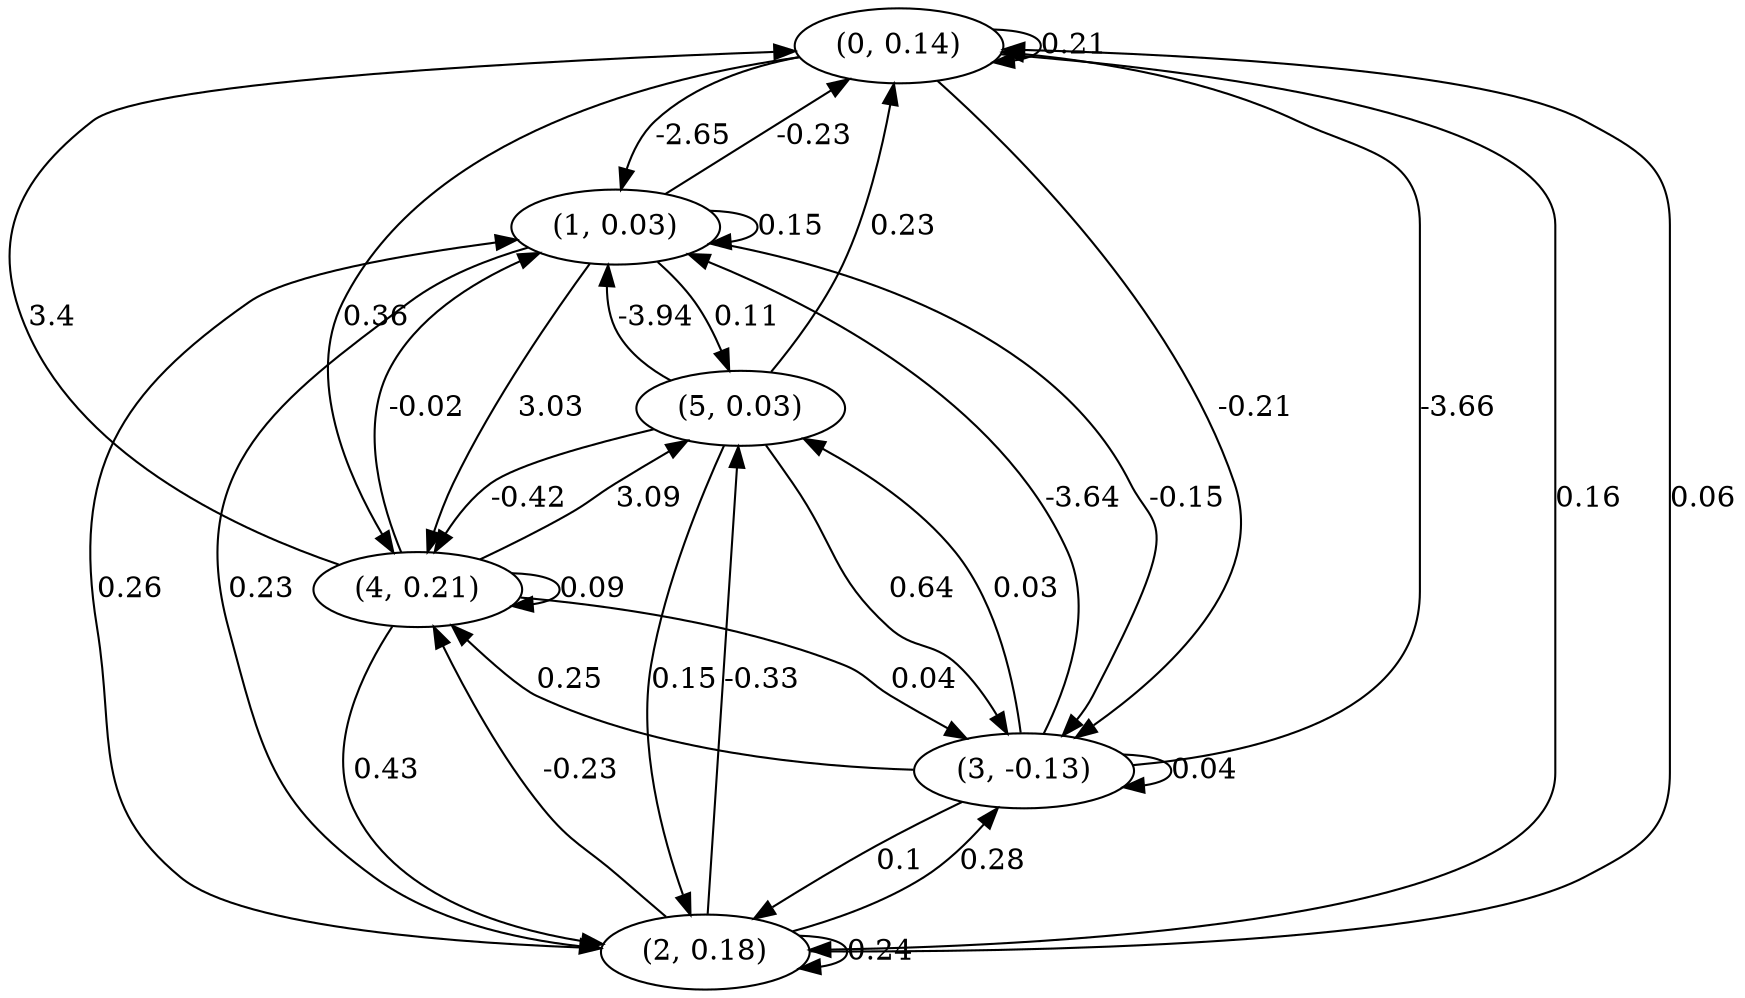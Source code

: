digraph {
    0 [ label = "(0, 0.14)" ]
    1 [ label = "(1, 0.03)" ]
    2 [ label = "(2, 0.18)" ]
    3 [ label = "(3, -0.13)" ]
    4 [ label = "(4, 0.21)" ]
    5 [ label = "(5, 0.03)" ]
    0 -> 0 [ label = "0.21" ]
    1 -> 1 [ label = "0.15" ]
    2 -> 2 [ label = "0.24" ]
    3 -> 3 [ label = "0.04" ]
    4 -> 4 [ label = "0.09" ]
    1 -> 0 [ label = "-0.23" ]
    2 -> 0 [ label = "0.06" ]
    3 -> 0 [ label = "-3.66" ]
    4 -> 0 [ label = "3.4" ]
    5 -> 0 [ label = "0.23" ]
    0 -> 1 [ label = "-2.65" ]
    2 -> 1 [ label = "0.26" ]
    3 -> 1 [ label = "-3.64" ]
    4 -> 1 [ label = "-0.02" ]
    5 -> 1 [ label = "-3.94" ]
    0 -> 2 [ label = "0.16" ]
    1 -> 2 [ label = "0.23" ]
    3 -> 2 [ label = "0.1" ]
    4 -> 2 [ label = "0.43" ]
    5 -> 2 [ label = "0.15" ]
    0 -> 3 [ label = "-0.21" ]
    1 -> 3 [ label = "-0.15" ]
    2 -> 3 [ label = "0.28" ]
    4 -> 3 [ label = "0.04" ]
    5 -> 3 [ label = "0.64" ]
    0 -> 4 [ label = "0.36" ]
    1 -> 4 [ label = "3.03" ]
    2 -> 4 [ label = "-0.23" ]
    3 -> 4 [ label = "0.25" ]
    5 -> 4 [ label = "-0.42" ]
    1 -> 5 [ label = "0.11" ]
    2 -> 5 [ label = "-0.33" ]
    3 -> 5 [ label = "0.03" ]
    4 -> 5 [ label = "3.09" ]
}

